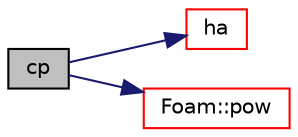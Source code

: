 digraph "cp"
{
  bgcolor="transparent";
  edge [fontname="Helvetica",fontsize="10",labelfontname="Helvetica",labelfontsize="10"];
  node [fontname="Helvetica",fontsize="10",shape=record];
  rankdir="LR";
  Node149 [label="cp",height=0.2,width=0.4,color="black", fillcolor="grey75", style="filled", fontcolor="black"];
  Node149 -> Node150 [color="midnightblue",fontsize="10",style="solid",fontname="Helvetica"];
  Node150 [label="ha",height=0.2,width=0.4,color="red",URL="$a31725.html#a94fe7b61e38a21bcb5f8787a013210bf",tooltip="Absolute enthalpy [J/kmol]. "];
  Node149 -> Node152 [color="midnightblue",fontsize="10",style="solid",fontname="Helvetica"];
  Node152 [label="Foam::pow",height=0.2,width=0.4,color="red",URL="$a21851.html#a7500c8e9d27a442adc75e287de074c7c"];
}
